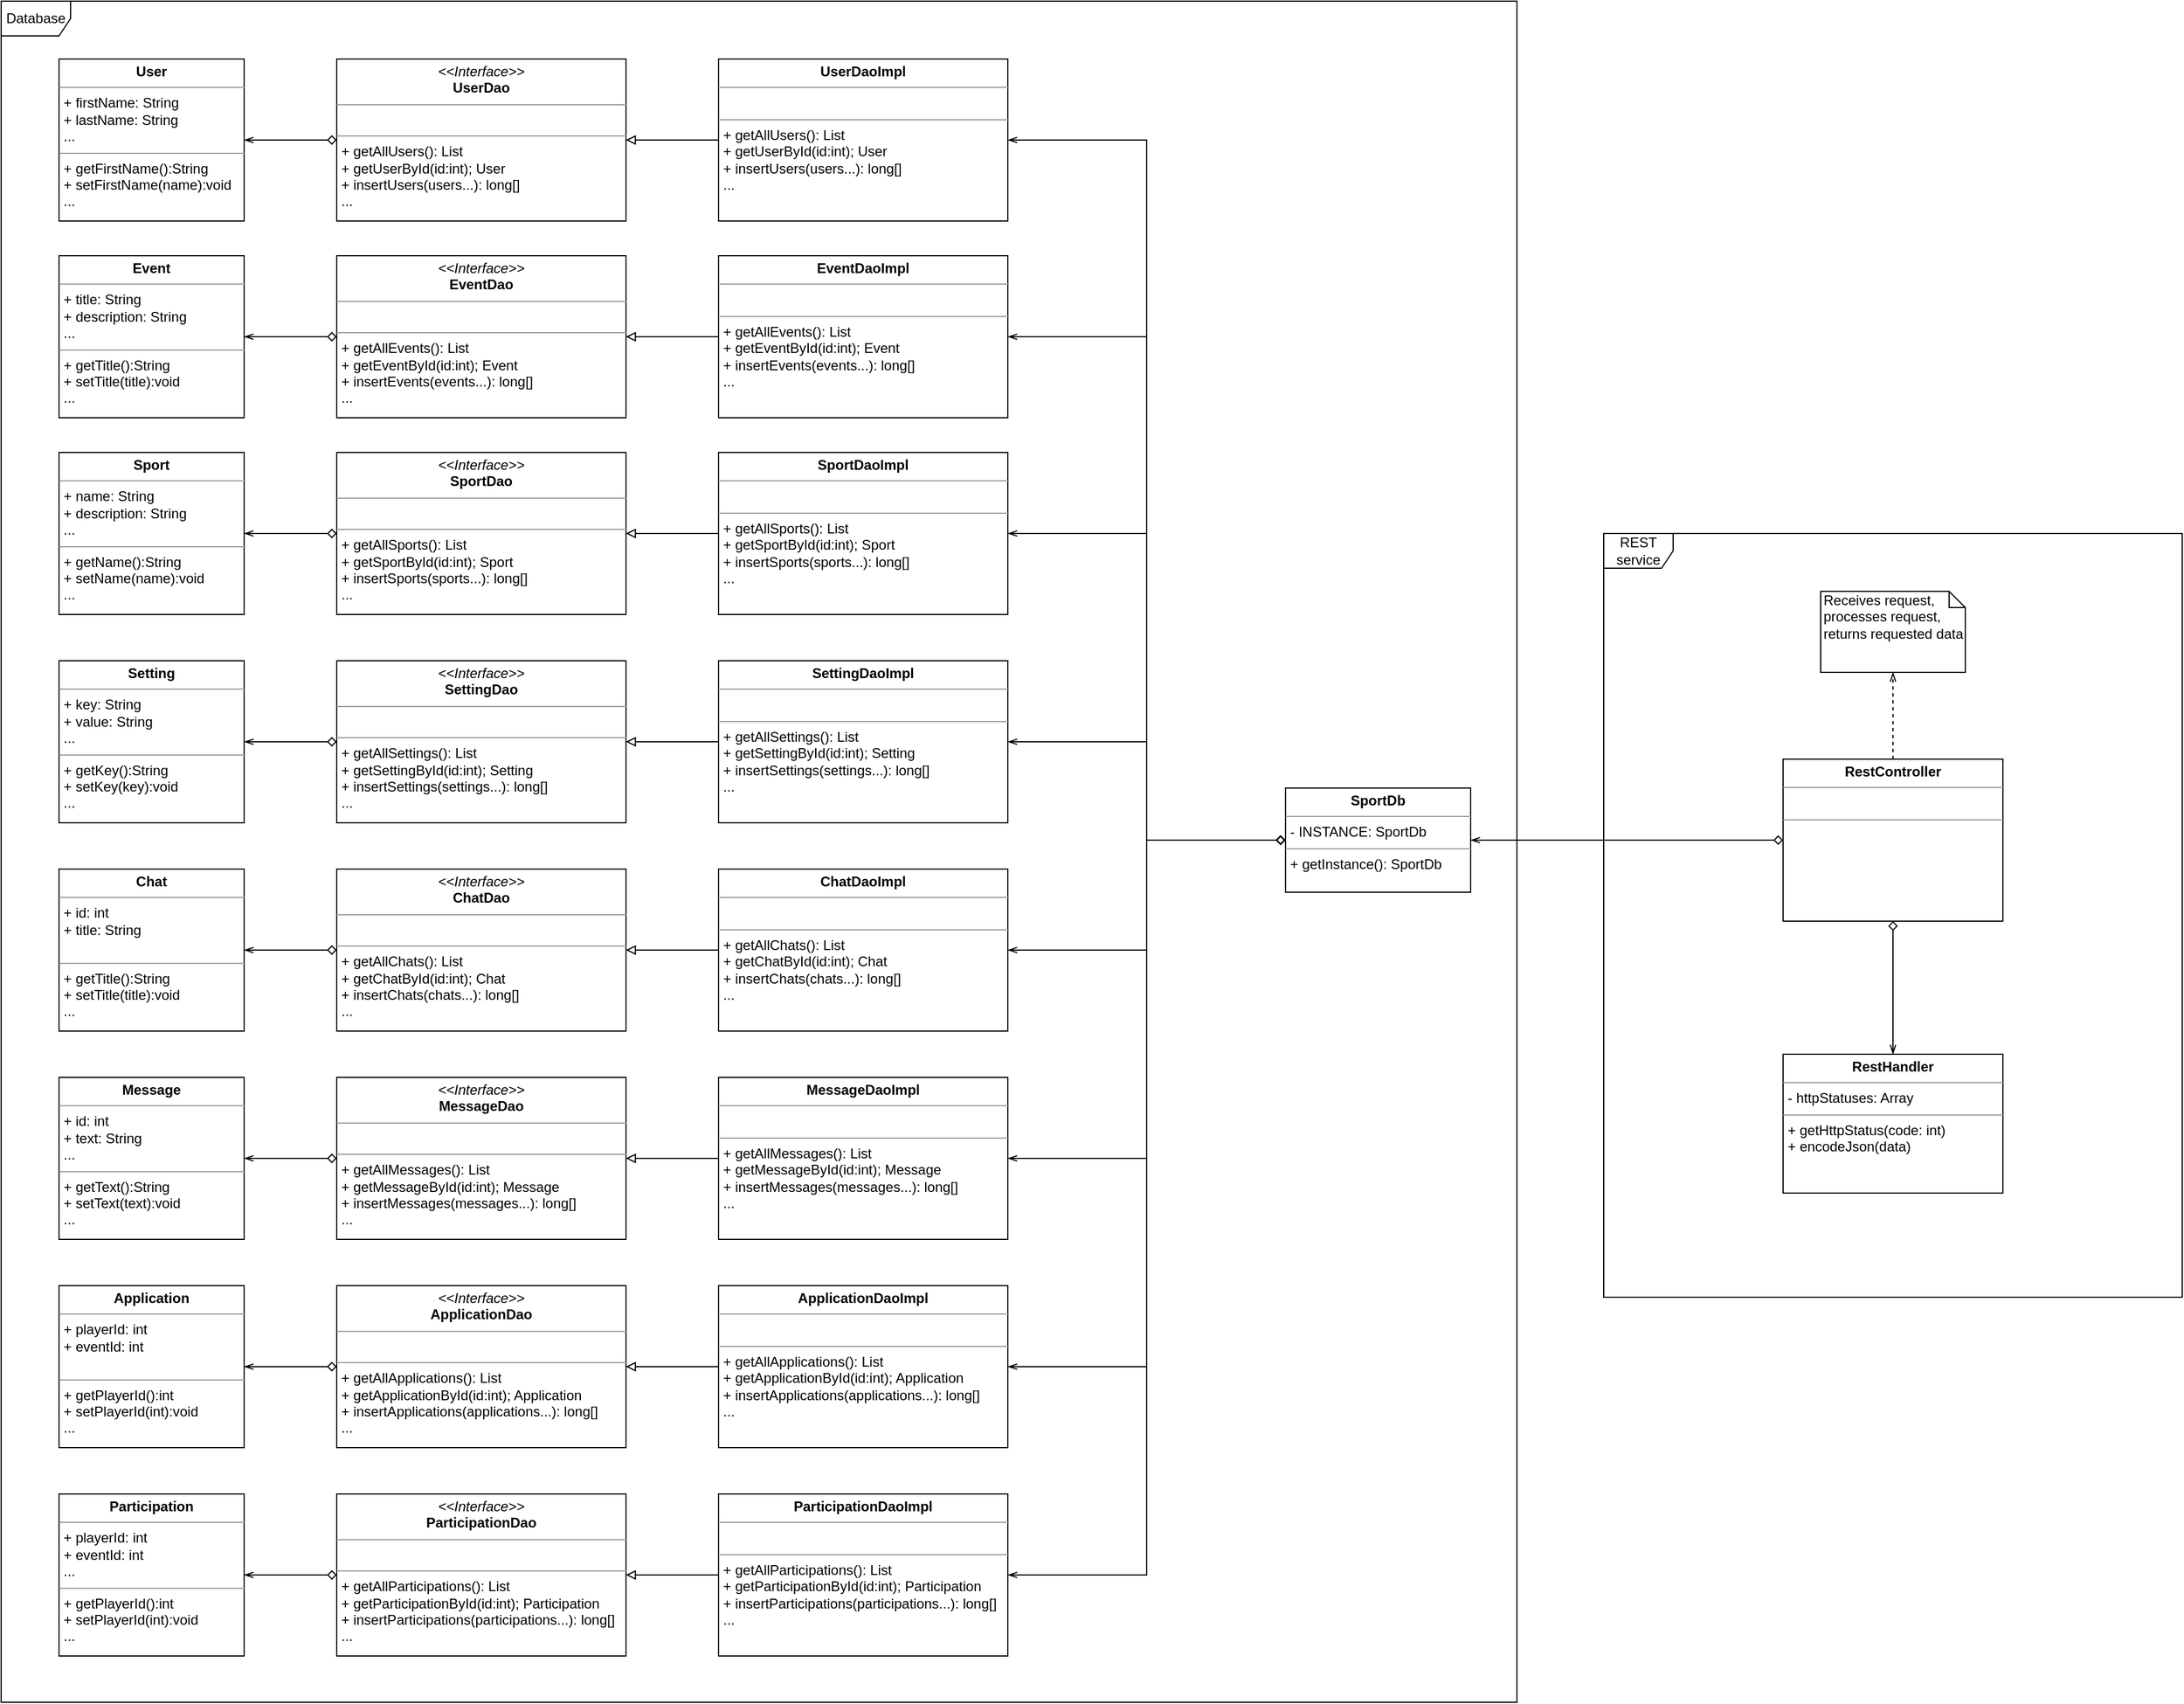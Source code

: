 <mxfile version="12.2.7" type="device" pages="1"><diagram name="Page-1" id="c4acf3e9-155e-7222-9cf6-157b1a14988f"><mxGraphModel dx="1673" dy="948" grid="1" gridSize="10" guides="1" tooltips="1" connect="1" arrows="1" fold="1" page="1" pageScale="1" pageWidth="850" pageHeight="1100" background="#ffffff" math="0" shadow="0"><root><mxCell id="0"/><mxCell id="1" parent="0"/><mxCell id="jM7jyyFFa5lb7Rz25mXL-113" value="REST service" style="shape=umlFrame;whiteSpace=wrap;html=1;" vertex="1" parent="1"><mxGeometry x="2105" y="510" width="500" height="660" as="geometry"/></mxCell><mxCell id="jM7jyyFFa5lb7Rz25mXL-57" value="Database" style="shape=umlFrame;whiteSpace=wrap;html=1;" vertex="1" parent="1"><mxGeometry x="720" y="50" width="1310" height="1470" as="geometry"/></mxCell><mxCell id="jM7jyyFFa5lb7Rz25mXL-1" value="&lt;p style=&quot;margin: 0px ; margin-top: 4px ; text-align: center&quot;&gt;&lt;b&gt;User&lt;/b&gt;&lt;/p&gt;&lt;hr size=&quot;1&quot;&gt;&lt;p style=&quot;margin: 0px ; margin-left: 4px&quot;&gt;+ firstName: String&lt;/p&gt;&lt;p style=&quot;margin: 0px ; margin-left: 4px&quot;&gt;+ lastName: String&lt;/p&gt;&lt;p style=&quot;margin: 0px ; margin-left: 4px&quot;&gt;...&lt;/p&gt;&lt;hr size=&quot;1&quot;&gt;&lt;p style=&quot;margin: 0px ; margin-left: 4px&quot;&gt;+ getFirstName():String&lt;/p&gt;&lt;p style=&quot;margin: 0px ; margin-left: 4px&quot;&gt;+ setFirstName(name):void&lt;/p&gt;&lt;p style=&quot;margin: 0px ; margin-left: 4px&quot;&gt;...&lt;/p&gt;" style="verticalAlign=top;align=left;overflow=fill;fontSize=12;fontFamily=Helvetica;html=1;" vertex="1" parent="1"><mxGeometry x="770" y="100" width="160" height="140" as="geometry"/></mxCell><mxCell id="jM7jyyFFa5lb7Rz25mXL-23" style="edgeStyle=orthogonalEdgeStyle;rounded=0;orthogonalLoop=1;jettySize=auto;html=1;startArrow=diamond;startFill=0;endArrow=openThin;endFill=0;" edge="1" parent="1" source="jM7jyyFFa5lb7Rz25mXL-2" target="jM7jyyFFa5lb7Rz25mXL-1"><mxGeometry relative="1" as="geometry"/></mxCell><mxCell id="jM7jyyFFa5lb7Rz25mXL-2" value="&lt;p style=&quot;margin: 0px ; margin-top: 4px ; text-align: center&quot;&gt;&lt;i&gt;&amp;lt;&amp;lt;Interface&amp;gt;&amp;gt;&lt;/i&gt;&lt;br&gt;&lt;b&gt;UserDao&lt;/b&gt;&lt;/p&gt;&lt;hr size=&quot;1&quot;&gt;&lt;p style=&quot;margin: 0px ; margin-left: 4px&quot;&gt;&lt;br&gt;&lt;/p&gt;&lt;hr size=&quot;1&quot;&gt;&lt;p style=&quot;margin: 0px ; margin-left: 4px&quot;&gt;+ getAllUsers(): List&lt;br&gt;+ getUserById(id:int); User&lt;/p&gt;&lt;p style=&quot;margin: 0px ; margin-left: 4px&quot;&gt;+ insertUsers(users...): long[]&lt;/p&gt;&lt;p style=&quot;margin: 0px ; margin-left: 4px&quot;&gt;...&lt;/p&gt;" style="verticalAlign=top;align=left;overflow=fill;fontSize=12;fontFamily=Helvetica;html=1;" vertex="1" parent="1"><mxGeometry x="1010" y="100" width="250" height="140" as="geometry"/></mxCell><mxCell id="jM7jyyFFa5lb7Rz25mXL-27" style="edgeStyle=orthogonalEdgeStyle;rounded=0;orthogonalLoop=1;jettySize=auto;html=1;startArrow=none;startFill=0;endArrow=block;endFill=0;" edge="1" parent="1" source="jM7jyyFFa5lb7Rz25mXL-3" target="jM7jyyFFa5lb7Rz25mXL-2"><mxGeometry relative="1" as="geometry"/></mxCell><mxCell id="jM7jyyFFa5lb7Rz25mXL-3" value="&lt;p style=&quot;margin: 0px ; margin-top: 4px ; text-align: center&quot;&gt;&lt;b&gt;UserDaoImpl&lt;/b&gt;&lt;/p&gt;&lt;hr size=&quot;1&quot;&gt;&lt;p style=&quot;margin: 0px ; margin-left: 4px&quot;&gt;&lt;br&gt;&lt;/p&gt;&lt;hr size=&quot;1&quot;&gt;&lt;p style=&quot;margin: 0px ; margin-left: 4px&quot;&gt;+ getAllUsers(): List&lt;/p&gt;&lt;p style=&quot;margin: 0px 0px 0px 4px&quot;&gt;+ getUserById(id:int); User&lt;/p&gt;&lt;p style=&quot;margin: 0px 0px 0px 4px&quot;&gt;+ insertUsers(users...): long[]&lt;/p&gt;&lt;p style=&quot;margin: 0px 0px 0px 4px&quot;&gt;...&lt;/p&gt;" style="verticalAlign=top;align=left;overflow=fill;fontSize=12;fontFamily=Helvetica;html=1;" vertex="1" parent="1"><mxGeometry x="1340" y="100" width="250" height="140" as="geometry"/></mxCell><mxCell id="jM7jyyFFa5lb7Rz25mXL-7" value="&lt;p style=&quot;margin: 0px ; margin-top: 4px ; text-align: center&quot;&gt;&lt;b&gt;Event&lt;/b&gt;&lt;/p&gt;&lt;hr size=&quot;1&quot;&gt;&lt;p style=&quot;margin: 0px ; margin-left: 4px&quot;&gt;+ title: String&lt;/p&gt;&lt;p style=&quot;margin: 0px ; margin-left: 4px&quot;&gt;+ description: String&lt;/p&gt;&lt;p style=&quot;margin: 0px ; margin-left: 4px&quot;&gt;...&lt;/p&gt;&lt;hr size=&quot;1&quot;&gt;&lt;p style=&quot;margin: 0px ; margin-left: 4px&quot;&gt;+ getTitle():String&lt;/p&gt;&lt;p style=&quot;margin: 0px ; margin-left: 4px&quot;&gt;+ setTitle(title):void&lt;/p&gt;&lt;p style=&quot;margin: 0px ; margin-left: 4px&quot;&gt;...&lt;/p&gt;" style="verticalAlign=top;align=left;overflow=fill;fontSize=12;fontFamily=Helvetica;html=1;" vertex="1" parent="1"><mxGeometry x="770" y="270" width="160" height="140" as="geometry"/></mxCell><mxCell id="jM7jyyFFa5lb7Rz25mXL-24" style="edgeStyle=orthogonalEdgeStyle;rounded=0;orthogonalLoop=1;jettySize=auto;html=1;startArrow=diamond;startFill=0;endArrow=openThin;endFill=0;" edge="1" parent="1" source="jM7jyyFFa5lb7Rz25mXL-8" target="jM7jyyFFa5lb7Rz25mXL-7"><mxGeometry relative="1" as="geometry"/></mxCell><mxCell id="jM7jyyFFa5lb7Rz25mXL-8" value="&lt;p style=&quot;margin: 0px ; margin-top: 4px ; text-align: center&quot;&gt;&lt;i&gt;&amp;lt;&amp;lt;Interface&amp;gt;&amp;gt;&lt;/i&gt;&lt;br&gt;&lt;b&gt;EventDao&lt;/b&gt;&lt;/p&gt;&lt;hr size=&quot;1&quot;&gt;&lt;p style=&quot;margin: 0px ; margin-left: 4px&quot;&gt;&lt;br&gt;&lt;/p&gt;&lt;hr size=&quot;1&quot;&gt;&lt;p style=&quot;margin: 0px 0px 0px 4px&quot;&gt;+ getAllEvents(): List&lt;/p&gt;&lt;p style=&quot;margin: 0px 0px 0px 4px&quot;&gt;+ getEventById(id:int); Event&lt;/p&gt;&lt;p style=&quot;margin: 0px 0px 0px 4px&quot;&gt;+ insertEvents(events...): long[]&lt;/p&gt;&lt;p style=&quot;margin: 0px 0px 0px 4px&quot;&gt;...&lt;/p&gt;" style="verticalAlign=top;align=left;overflow=fill;fontSize=12;fontFamily=Helvetica;html=1;" vertex="1" parent="1"><mxGeometry x="1010" y="270" width="250" height="140" as="geometry"/></mxCell><mxCell id="jM7jyyFFa5lb7Rz25mXL-28" style="edgeStyle=orthogonalEdgeStyle;rounded=0;orthogonalLoop=1;jettySize=auto;html=1;startArrow=none;startFill=0;endArrow=block;endFill=0;" edge="1" parent="1" source="jM7jyyFFa5lb7Rz25mXL-11" target="jM7jyyFFa5lb7Rz25mXL-8"><mxGeometry relative="1" as="geometry"/></mxCell><mxCell id="jM7jyyFFa5lb7Rz25mXL-11" value="&lt;p style=&quot;margin: 0px ; margin-top: 4px ; text-align: center&quot;&gt;&lt;b&gt;EventDaoImpl&lt;/b&gt;&lt;/p&gt;&lt;hr size=&quot;1&quot;&gt;&lt;p style=&quot;margin: 0px ; margin-left: 4px&quot;&gt;&lt;br&gt;&lt;/p&gt;&lt;hr size=&quot;1&quot;&gt;&lt;p style=&quot;margin: 0px 0px 0px 4px&quot;&gt;+ getAllEvents(): List&lt;/p&gt;&lt;p style=&quot;margin: 0px 0px 0px 4px&quot;&gt;+ getEventById(id:int); Event&lt;/p&gt;&lt;p style=&quot;margin: 0px 0px 0px 4px&quot;&gt;+ insertEvents(events...): long[]&lt;/p&gt;&lt;p style=&quot;margin: 0px 0px 0px 4px&quot;&gt;...&lt;/p&gt;" style="verticalAlign=top;align=left;overflow=fill;fontSize=12;fontFamily=Helvetica;html=1;" vertex="1" parent="1"><mxGeometry x="1340" y="270" width="250" height="140" as="geometry"/></mxCell><mxCell id="jM7jyyFFa5lb7Rz25mXL-12" value="&lt;p style=&quot;margin: 0px ; margin-top: 4px ; text-align: center&quot;&gt;&lt;b&gt;Sport&lt;/b&gt;&lt;/p&gt;&lt;hr size=&quot;1&quot;&gt;&lt;p style=&quot;margin: 0px ; margin-left: 4px&quot;&gt;+ name: String&lt;/p&gt;&lt;p style=&quot;margin: 0px ; margin-left: 4px&quot;&gt;+ description: String&lt;/p&gt;&lt;p style=&quot;margin: 0px ; margin-left: 4px&quot;&gt;...&lt;/p&gt;&lt;hr size=&quot;1&quot;&gt;&lt;p style=&quot;margin: 0px ; margin-left: 4px&quot;&gt;+ getName():String&lt;/p&gt;&lt;p style=&quot;margin: 0px ; margin-left: 4px&quot;&gt;+ setName(name):void&lt;/p&gt;&lt;p style=&quot;margin: 0px ; margin-left: 4px&quot;&gt;...&lt;/p&gt;" style="verticalAlign=top;align=left;overflow=fill;fontSize=12;fontFamily=Helvetica;html=1;" vertex="1" parent="1"><mxGeometry x="770" y="440" width="160" height="140" as="geometry"/></mxCell><mxCell id="jM7jyyFFa5lb7Rz25mXL-25" style="edgeStyle=orthogonalEdgeStyle;rounded=0;orthogonalLoop=1;jettySize=auto;html=1;startArrow=diamond;startFill=0;endArrow=openThin;endFill=0;" edge="1" parent="1" source="jM7jyyFFa5lb7Rz25mXL-13" target="jM7jyyFFa5lb7Rz25mXL-12"><mxGeometry relative="1" as="geometry"/></mxCell><mxCell id="jM7jyyFFa5lb7Rz25mXL-13" value="&lt;p style=&quot;margin: 0px ; margin-top: 4px ; text-align: center&quot;&gt;&lt;i&gt;&amp;lt;&amp;lt;Interface&amp;gt;&amp;gt;&lt;/i&gt;&lt;br&gt;&lt;b&gt;SportDao&lt;/b&gt;&lt;/p&gt;&lt;hr size=&quot;1&quot;&gt;&lt;p style=&quot;margin: 0px ; margin-left: 4px&quot;&gt;&lt;br&gt;&lt;/p&gt;&lt;hr size=&quot;1&quot;&gt;&lt;p style=&quot;margin: 0px 0px 0px 4px&quot;&gt;+ getAllSports(): List&lt;/p&gt;&lt;p style=&quot;margin: 0px 0px 0px 4px&quot;&gt;+ getSportById(id:int); Sport&lt;/p&gt;&lt;p style=&quot;margin: 0px 0px 0px 4px&quot;&gt;+ insertSports(sports...): long[]&lt;/p&gt;&lt;p style=&quot;margin: 0px 0px 0px 4px&quot;&gt;...&lt;/p&gt;" style="verticalAlign=top;align=left;overflow=fill;fontSize=12;fontFamily=Helvetica;html=1;" vertex="1" parent="1"><mxGeometry x="1010" y="440" width="250" height="140" as="geometry"/></mxCell><mxCell id="jM7jyyFFa5lb7Rz25mXL-29" style="edgeStyle=orthogonalEdgeStyle;rounded=0;orthogonalLoop=1;jettySize=auto;html=1;startArrow=none;startFill=0;endArrow=block;endFill=0;" edge="1" parent="1" source="jM7jyyFFa5lb7Rz25mXL-16" target="jM7jyyFFa5lb7Rz25mXL-13"><mxGeometry relative="1" as="geometry"/></mxCell><mxCell id="jM7jyyFFa5lb7Rz25mXL-16" value="&lt;p style=&quot;margin: 0px ; margin-top: 4px ; text-align: center&quot;&gt;&lt;b&gt;SportDaoImpl&lt;/b&gt;&lt;/p&gt;&lt;hr size=&quot;1&quot;&gt;&lt;p style=&quot;margin: 0px ; margin-left: 4px&quot;&gt;&lt;br&gt;&lt;/p&gt;&lt;hr size=&quot;1&quot;&gt;&lt;p style=&quot;margin: 0px 0px 0px 4px&quot;&gt;+ getAllSports(): List&lt;/p&gt;&lt;p style=&quot;margin: 0px 0px 0px 4px&quot;&gt;+ getSportById(id:int); Sport&lt;/p&gt;&lt;p style=&quot;margin: 0px 0px 0px 4px&quot;&gt;+ insertSports(sports...): long[]&lt;/p&gt;&lt;p style=&quot;margin: 0px 0px 0px 4px&quot;&gt;...&lt;/p&gt;" style="verticalAlign=top;align=left;overflow=fill;fontSize=12;fontFamily=Helvetica;html=1;" vertex="1" parent="1"><mxGeometry x="1340" y="440" width="250" height="140" as="geometry"/></mxCell><mxCell id="jM7jyyFFa5lb7Rz25mXL-17" value="&lt;p style=&quot;margin: 0px ; margin-top: 4px ; text-align: center&quot;&gt;&lt;b&gt;Setting&lt;/b&gt;&lt;/p&gt;&lt;hr size=&quot;1&quot;&gt;&lt;p style=&quot;margin: 0px ; margin-left: 4px&quot;&gt;+ key: String&lt;/p&gt;&lt;p style=&quot;margin: 0px ; margin-left: 4px&quot;&gt;+ value: String&lt;/p&gt;&lt;p style=&quot;margin: 0px ; margin-left: 4px&quot;&gt;...&lt;/p&gt;&lt;hr size=&quot;1&quot;&gt;&lt;p style=&quot;margin: 0px ; margin-left: 4px&quot;&gt;+ getKey():String&lt;/p&gt;&lt;p style=&quot;margin: 0px ; margin-left: 4px&quot;&gt;+ setKey(key):void&lt;/p&gt;&lt;p style=&quot;margin: 0px ; margin-left: 4px&quot;&gt;...&lt;/p&gt;" style="verticalAlign=top;align=left;overflow=fill;fontSize=12;fontFamily=Helvetica;html=1;" vertex="1" parent="1"><mxGeometry x="770" y="620" width="160" height="140" as="geometry"/></mxCell><mxCell id="jM7jyyFFa5lb7Rz25mXL-26" style="edgeStyle=orthogonalEdgeStyle;rounded=0;orthogonalLoop=1;jettySize=auto;html=1;startArrow=diamond;startFill=0;endArrow=openThin;endFill=0;" edge="1" parent="1" source="jM7jyyFFa5lb7Rz25mXL-18" target="jM7jyyFFa5lb7Rz25mXL-17"><mxGeometry relative="1" as="geometry"/></mxCell><mxCell id="jM7jyyFFa5lb7Rz25mXL-18" value="&lt;p style=&quot;margin: 0px ; margin-top: 4px ; text-align: center&quot;&gt;&lt;i&gt;&amp;lt;&amp;lt;Interface&amp;gt;&amp;gt;&lt;/i&gt;&lt;br&gt;&lt;b&gt;SettingDao&lt;/b&gt;&lt;/p&gt;&lt;hr size=&quot;1&quot;&gt;&lt;p style=&quot;margin: 0px ; margin-left: 4px&quot;&gt;&lt;br&gt;&lt;/p&gt;&lt;hr size=&quot;1&quot;&gt;&lt;p style=&quot;margin: 0px ; margin-left: 4px&quot;&gt;+ getAllSettings(): List&lt;br&gt;+ getSettingById(id:int); Setting&lt;/p&gt;&lt;p style=&quot;margin: 0px ; margin-left: 4px&quot;&gt;+ insertSettings(settings...): long[]&lt;/p&gt;&lt;p style=&quot;margin: 0px ; margin-left: 4px&quot;&gt;...&lt;/p&gt;" style="verticalAlign=top;align=left;overflow=fill;fontSize=12;fontFamily=Helvetica;html=1;" vertex="1" parent="1"><mxGeometry x="1010" y="620" width="250" height="140" as="geometry"/></mxCell><mxCell id="jM7jyyFFa5lb7Rz25mXL-30" style="edgeStyle=orthogonalEdgeStyle;rounded=0;orthogonalLoop=1;jettySize=auto;html=1;startArrow=none;startFill=0;endArrow=block;endFill=0;" edge="1" parent="1" source="jM7jyyFFa5lb7Rz25mXL-21" target="jM7jyyFFa5lb7Rz25mXL-18"><mxGeometry relative="1" as="geometry"/></mxCell><mxCell id="jM7jyyFFa5lb7Rz25mXL-21" value="&lt;p style=&quot;margin: 0px ; margin-top: 4px ; text-align: center&quot;&gt;&lt;b&gt;SettingDaoImpl&lt;/b&gt;&lt;/p&gt;&lt;hr size=&quot;1&quot;&gt;&lt;p style=&quot;margin: 0px ; margin-left: 4px&quot;&gt;&lt;br&gt;&lt;/p&gt;&lt;hr size=&quot;1&quot;&gt;&lt;p style=&quot;margin: 0px 0px 0px 4px&quot;&gt;+ getAllSettings(): List&lt;br&gt;+ getSettingById(id:int); Setting&lt;/p&gt;&lt;p style=&quot;margin: 0px 0px 0px 4px&quot;&gt;+ insertSettings(settings...): long[]&lt;/p&gt;&lt;p style=&quot;margin: 0px 0px 0px 4px&quot;&gt;...&lt;/p&gt;" style="verticalAlign=top;align=left;overflow=fill;fontSize=12;fontFamily=Helvetica;html=1;" vertex="1" parent="1"><mxGeometry x="1340" y="620" width="250" height="140" as="geometry"/></mxCell><mxCell id="jM7jyyFFa5lb7Rz25mXL-31" value="&lt;p style=&quot;margin: 0px ; margin-top: 4px ; text-align: center&quot;&gt;&lt;b&gt;Chat&lt;/b&gt;&lt;/p&gt;&lt;hr size=&quot;1&quot;&gt;&lt;p style=&quot;margin: 0px ; margin-left: 4px&quot;&gt;+ id: int&lt;/p&gt;&lt;p style=&quot;margin: 0px ; margin-left: 4px&quot;&gt;+ title: String&lt;/p&gt;&lt;p style=&quot;margin: 0px ; margin-left: 4px&quot;&gt;&lt;br&gt;&lt;/p&gt;&lt;hr size=&quot;1&quot;&gt;&lt;p style=&quot;margin: 0px ; margin-left: 4px&quot;&gt;+ getTitle():String&lt;/p&gt;&lt;p style=&quot;margin: 0px ; margin-left: 4px&quot;&gt;+ setTitle(title):void&lt;/p&gt;&lt;p style=&quot;margin: 0px ; margin-left: 4px&quot;&gt;...&lt;/p&gt;" style="verticalAlign=top;align=left;overflow=fill;fontSize=12;fontFamily=Helvetica;html=1;" vertex="1" parent="1"><mxGeometry x="770" y="800" width="160" height="140" as="geometry"/></mxCell><mxCell id="jM7jyyFFa5lb7Rz25mXL-32" style="edgeStyle=orthogonalEdgeStyle;rounded=0;orthogonalLoop=1;jettySize=auto;html=1;startArrow=diamond;startFill=0;endArrow=openThin;endFill=0;" edge="1" parent="1" source="jM7jyyFFa5lb7Rz25mXL-33" target="jM7jyyFFa5lb7Rz25mXL-31"><mxGeometry relative="1" as="geometry"/></mxCell><mxCell id="jM7jyyFFa5lb7Rz25mXL-33" value="&lt;p style=&quot;margin: 0px ; margin-top: 4px ; text-align: center&quot;&gt;&lt;i&gt;&amp;lt;&amp;lt;Interface&amp;gt;&amp;gt;&lt;/i&gt;&lt;br&gt;&lt;b&gt;ChatDao&lt;/b&gt;&lt;/p&gt;&lt;hr size=&quot;1&quot;&gt;&lt;p style=&quot;margin: 0px ; margin-left: 4px&quot;&gt;&lt;br&gt;&lt;/p&gt;&lt;hr size=&quot;1&quot;&gt;&lt;p style=&quot;margin: 0px ; margin-left: 4px&quot;&gt;+ getAllChats(): List&lt;br&gt;+ getChatById(id:int); Chat&lt;/p&gt;&lt;p style=&quot;margin: 0px ; margin-left: 4px&quot;&gt;+ insertChats(chats...): long[]&lt;/p&gt;&lt;p style=&quot;margin: 0px ; margin-left: 4px&quot;&gt;...&lt;/p&gt;" style="verticalAlign=top;align=left;overflow=fill;fontSize=12;fontFamily=Helvetica;html=1;" vertex="1" parent="1"><mxGeometry x="1010" y="800" width="250" height="140" as="geometry"/></mxCell><mxCell id="jM7jyyFFa5lb7Rz25mXL-34" style="edgeStyle=orthogonalEdgeStyle;rounded=0;orthogonalLoop=1;jettySize=auto;html=1;startArrow=none;startFill=0;endArrow=block;endFill=0;" edge="1" parent="1" source="jM7jyyFFa5lb7Rz25mXL-35" target="jM7jyyFFa5lb7Rz25mXL-33"><mxGeometry relative="1" as="geometry"/></mxCell><mxCell id="jM7jyyFFa5lb7Rz25mXL-35" value="&lt;p style=&quot;margin: 0px ; margin-top: 4px ; text-align: center&quot;&gt;&lt;b&gt;ChatDaoImpl&lt;/b&gt;&lt;/p&gt;&lt;hr size=&quot;1&quot;&gt;&lt;p style=&quot;margin: 0px ; margin-left: 4px&quot;&gt;&lt;br&gt;&lt;/p&gt;&lt;hr size=&quot;1&quot;&gt;&lt;p style=&quot;margin: 0px 0px 0px 4px&quot;&gt;+ getAllChats(): List&lt;br&gt;+ getChatById(id:int); Chat&lt;/p&gt;&lt;p style=&quot;margin: 0px 0px 0px 4px&quot;&gt;+ insertChats(chats...): long[]&lt;/p&gt;&lt;p style=&quot;margin: 0px 0px 0px 4px&quot;&gt;...&lt;/p&gt;" style="verticalAlign=top;align=left;overflow=fill;fontSize=12;fontFamily=Helvetica;html=1;" vertex="1" parent="1"><mxGeometry x="1340" y="800" width="250" height="140" as="geometry"/></mxCell><mxCell id="jM7jyyFFa5lb7Rz25mXL-41" value="&lt;p style=&quot;margin: 0px ; margin-top: 4px ; text-align: center&quot;&gt;&lt;b&gt;Message&lt;/b&gt;&lt;/p&gt;&lt;hr size=&quot;1&quot;&gt;&lt;p style=&quot;margin: 0px ; margin-left: 4px&quot;&gt;+ id: int&lt;/p&gt;&lt;p style=&quot;margin: 0px ; margin-left: 4px&quot;&gt;+ text: String&lt;/p&gt;&lt;p style=&quot;margin: 0px ; margin-left: 4px&quot;&gt;...&lt;/p&gt;&lt;hr size=&quot;1&quot;&gt;&lt;p style=&quot;margin: 0px ; margin-left: 4px&quot;&gt;+ getText():String&lt;/p&gt;&lt;p style=&quot;margin: 0px ; margin-left: 4px&quot;&gt;+ setText(text):void&lt;/p&gt;&lt;p style=&quot;margin: 0px ; margin-left: 4px&quot;&gt;...&lt;/p&gt;" style="verticalAlign=top;align=left;overflow=fill;fontSize=12;fontFamily=Helvetica;html=1;" vertex="1" parent="1"><mxGeometry x="770" y="980" width="160" height="140" as="geometry"/></mxCell><mxCell id="jM7jyyFFa5lb7Rz25mXL-42" style="edgeStyle=orthogonalEdgeStyle;rounded=0;orthogonalLoop=1;jettySize=auto;html=1;startArrow=diamond;startFill=0;endArrow=openThin;endFill=0;" edge="1" parent="1" source="jM7jyyFFa5lb7Rz25mXL-43" target="jM7jyyFFa5lb7Rz25mXL-41"><mxGeometry relative="1" as="geometry"/></mxCell><mxCell id="jM7jyyFFa5lb7Rz25mXL-43" value="&lt;p style=&quot;margin: 0px ; margin-top: 4px ; text-align: center&quot;&gt;&lt;i&gt;&amp;lt;&amp;lt;Interface&amp;gt;&amp;gt;&lt;/i&gt;&lt;br&gt;&lt;b&gt;MessageDao&lt;/b&gt;&lt;/p&gt;&lt;hr size=&quot;1&quot;&gt;&lt;p style=&quot;margin: 0px ; margin-left: 4px&quot;&gt;&lt;br&gt;&lt;/p&gt;&lt;hr size=&quot;1&quot;&gt;&lt;p style=&quot;margin: 0px ; margin-left: 4px&quot;&gt;+ getAllMessages(): List&lt;br&gt;+ getMessageById(id:int); Message&lt;/p&gt;&lt;p style=&quot;margin: 0px ; margin-left: 4px&quot;&gt;+ insertMessages(messages...): long[]&lt;/p&gt;&lt;p style=&quot;margin: 0px ; margin-left: 4px&quot;&gt;...&lt;/p&gt;" style="verticalAlign=top;align=left;overflow=fill;fontSize=12;fontFamily=Helvetica;html=1;" vertex="1" parent="1"><mxGeometry x="1010" y="980" width="250" height="140" as="geometry"/></mxCell><mxCell id="jM7jyyFFa5lb7Rz25mXL-44" style="edgeStyle=orthogonalEdgeStyle;rounded=0;orthogonalLoop=1;jettySize=auto;html=1;startArrow=none;startFill=0;endArrow=block;endFill=0;" edge="1" parent="1" source="jM7jyyFFa5lb7Rz25mXL-45" target="jM7jyyFFa5lb7Rz25mXL-43"><mxGeometry relative="1" as="geometry"/></mxCell><mxCell id="jM7jyyFFa5lb7Rz25mXL-45" value="&lt;p style=&quot;margin: 0px ; margin-top: 4px ; text-align: center&quot;&gt;&lt;b&gt;MessageDaoImpl&lt;/b&gt;&lt;/p&gt;&lt;hr size=&quot;1&quot;&gt;&lt;p style=&quot;margin: 0px ; margin-left: 4px&quot;&gt;&lt;br&gt;&lt;/p&gt;&lt;hr size=&quot;1&quot;&gt;&lt;p style=&quot;margin: 0px 0px 0px 4px&quot;&gt;+ getAllMessages(): List&lt;br&gt;+ getMessageById(id:int); Message&lt;/p&gt;&lt;p style=&quot;margin: 0px 0px 0px 4px&quot;&gt;+ insertMessages(messages...): long[]&lt;/p&gt;&lt;p style=&quot;margin: 0px 0px 0px 4px&quot;&gt;...&lt;/p&gt;" style="verticalAlign=top;align=left;overflow=fill;fontSize=12;fontFamily=Helvetica;html=1;" vertex="1" parent="1"><mxGeometry x="1340" y="980" width="250" height="140" as="geometry"/></mxCell><mxCell id="jM7jyyFFa5lb7Rz25mXL-47" value="&lt;p style=&quot;margin: 0px ; margin-top: 4px ; text-align: center&quot;&gt;&lt;b&gt;Application&lt;/b&gt;&lt;/p&gt;&lt;hr size=&quot;1&quot;&gt;&lt;p style=&quot;margin: 0px ; margin-left: 4px&quot;&gt;+ playerId: int&lt;/p&gt;&lt;p style=&quot;margin: 0px ; margin-left: 4px&quot;&gt;+ eventId: int&lt;/p&gt;&lt;p style=&quot;margin: 0px ; margin-left: 4px&quot;&gt;&lt;br&gt;&lt;/p&gt;&lt;hr size=&quot;1&quot;&gt;&lt;p style=&quot;margin: 0px ; margin-left: 4px&quot;&gt;+ getPlayerId():int&lt;/p&gt;&lt;p style=&quot;margin: 0px ; margin-left: 4px&quot;&gt;+ setPlayerId(int):void&lt;/p&gt;&lt;p style=&quot;margin: 0px ; margin-left: 4px&quot;&gt;...&lt;/p&gt;" style="verticalAlign=top;align=left;overflow=fill;fontSize=12;fontFamily=Helvetica;html=1;" vertex="1" parent="1"><mxGeometry x="770" y="1160" width="160" height="140" as="geometry"/></mxCell><mxCell id="jM7jyyFFa5lb7Rz25mXL-48" style="edgeStyle=orthogonalEdgeStyle;rounded=0;orthogonalLoop=1;jettySize=auto;html=1;startArrow=diamond;startFill=0;endArrow=openThin;endFill=0;" edge="1" parent="1" source="jM7jyyFFa5lb7Rz25mXL-49" target="jM7jyyFFa5lb7Rz25mXL-47"><mxGeometry relative="1" as="geometry"/></mxCell><mxCell id="jM7jyyFFa5lb7Rz25mXL-49" value="&lt;p style=&quot;margin: 0px ; margin-top: 4px ; text-align: center&quot;&gt;&lt;i&gt;&amp;lt;&amp;lt;Interface&amp;gt;&amp;gt;&lt;/i&gt;&lt;br&gt;&lt;b&gt;ApplicationDao&lt;/b&gt;&lt;/p&gt;&lt;hr size=&quot;1&quot;&gt;&lt;p style=&quot;margin: 0px ; margin-left: 4px&quot;&gt;&lt;br&gt;&lt;/p&gt;&lt;hr size=&quot;1&quot;&gt;&lt;p style=&quot;margin: 0px ; margin-left: 4px&quot;&gt;+ getAllApplications(): List&lt;br&gt;+ getApplicationById(id:int); Application&lt;/p&gt;&lt;p style=&quot;margin: 0px ; margin-left: 4px&quot;&gt;+ insertApplications(applications...): long[]&lt;/p&gt;&lt;p style=&quot;margin: 0px ; margin-left: 4px&quot;&gt;...&lt;/p&gt;" style="verticalAlign=top;align=left;overflow=fill;fontSize=12;fontFamily=Helvetica;html=1;" vertex="1" parent="1"><mxGeometry x="1010" y="1160" width="250" height="140" as="geometry"/></mxCell><mxCell id="jM7jyyFFa5lb7Rz25mXL-50" style="edgeStyle=orthogonalEdgeStyle;rounded=0;orthogonalLoop=1;jettySize=auto;html=1;startArrow=none;startFill=0;endArrow=block;endFill=0;" edge="1" parent="1" source="jM7jyyFFa5lb7Rz25mXL-51" target="jM7jyyFFa5lb7Rz25mXL-49"><mxGeometry relative="1" as="geometry"/></mxCell><mxCell id="jM7jyyFFa5lb7Rz25mXL-51" value="&lt;p style=&quot;margin: 0px ; margin-top: 4px ; text-align: center&quot;&gt;&lt;b&gt;ApplicationDaoImpl&lt;/b&gt;&lt;/p&gt;&lt;hr size=&quot;1&quot;&gt;&lt;p style=&quot;margin: 0px ; margin-left: 4px&quot;&gt;&lt;br&gt;&lt;/p&gt;&lt;hr size=&quot;1&quot;&gt;&lt;p style=&quot;margin: 0px 0px 0px 4px&quot;&gt;+ getAllApplications(): List&lt;br&gt;+ getApplicationById(id:int); Application&lt;/p&gt;&lt;p style=&quot;margin: 0px 0px 0px 4px&quot;&gt;+ insertApplications(applications...): long[]&lt;/p&gt;&lt;p style=&quot;margin: 0px 0px 0px 4px&quot;&gt;...&lt;/p&gt;" style="verticalAlign=top;align=left;overflow=fill;fontSize=12;fontFamily=Helvetica;html=1;" vertex="1" parent="1"><mxGeometry x="1340" y="1160" width="250" height="140" as="geometry"/></mxCell><mxCell id="jM7jyyFFa5lb7Rz25mXL-52" value="&lt;p style=&quot;margin: 0px ; margin-top: 4px ; text-align: center&quot;&gt;&lt;b&gt;Participation&lt;/b&gt;&lt;/p&gt;&lt;hr size=&quot;1&quot;&gt;&lt;p style=&quot;margin: 0px ; margin-left: 4px&quot;&gt;+ playerId: int&lt;/p&gt;&lt;p style=&quot;margin: 0px ; margin-left: 4px&quot;&gt;+ eventId: int&lt;/p&gt;&lt;p style=&quot;margin: 0px ; margin-left: 4px&quot;&gt;...&lt;/p&gt;&lt;hr size=&quot;1&quot;&gt;&lt;p style=&quot;margin: 0px ; margin-left: 4px&quot;&gt;+ getPlayerId():int&lt;/p&gt;&lt;p style=&quot;margin: 0px ; margin-left: 4px&quot;&gt;+ setPlayerId(int):void&lt;/p&gt;&lt;p style=&quot;margin: 0px ; margin-left: 4px&quot;&gt;...&lt;/p&gt;" style="verticalAlign=top;align=left;overflow=fill;fontSize=12;fontFamily=Helvetica;html=1;" vertex="1" parent="1"><mxGeometry x="770" y="1340" width="160" height="140" as="geometry"/></mxCell><mxCell id="jM7jyyFFa5lb7Rz25mXL-53" style="edgeStyle=orthogonalEdgeStyle;rounded=0;orthogonalLoop=1;jettySize=auto;html=1;startArrow=diamond;startFill=0;endArrow=openThin;endFill=0;" edge="1" parent="1" source="jM7jyyFFa5lb7Rz25mXL-54" target="jM7jyyFFa5lb7Rz25mXL-52"><mxGeometry relative="1" as="geometry"/></mxCell><mxCell id="jM7jyyFFa5lb7Rz25mXL-54" value="&lt;p style=&quot;margin: 0px ; margin-top: 4px ; text-align: center&quot;&gt;&lt;i&gt;&amp;lt;&amp;lt;Interface&amp;gt;&amp;gt;&lt;/i&gt;&lt;br&gt;&lt;b&gt;ParticipationDao&lt;/b&gt;&lt;/p&gt;&lt;hr size=&quot;1&quot;&gt;&lt;p style=&quot;margin: 0px ; margin-left: 4px&quot;&gt;&lt;br&gt;&lt;/p&gt;&lt;hr size=&quot;1&quot;&gt;&lt;p style=&quot;margin: 0px ; margin-left: 4px&quot;&gt;+ getAllParticipations(): List&lt;br&gt;+ getParticipationById(id:int); Participation&lt;/p&gt;&lt;p style=&quot;margin: 0px ; margin-left: 4px&quot;&gt;+ insertParticipations(participations...): long[]&lt;/p&gt;&lt;p style=&quot;margin: 0px ; margin-left: 4px&quot;&gt;...&lt;/p&gt;" style="verticalAlign=top;align=left;overflow=fill;fontSize=12;fontFamily=Helvetica;html=1;" vertex="1" parent="1"><mxGeometry x="1010" y="1340" width="250" height="140" as="geometry"/></mxCell><mxCell id="jM7jyyFFa5lb7Rz25mXL-55" style="edgeStyle=orthogonalEdgeStyle;rounded=0;orthogonalLoop=1;jettySize=auto;html=1;startArrow=none;startFill=0;endArrow=block;endFill=0;" edge="1" parent="1" source="jM7jyyFFa5lb7Rz25mXL-56" target="jM7jyyFFa5lb7Rz25mXL-54"><mxGeometry relative="1" as="geometry"/></mxCell><mxCell id="jM7jyyFFa5lb7Rz25mXL-56" value="&lt;p style=&quot;margin: 0px ; margin-top: 4px ; text-align: center&quot;&gt;&lt;b&gt;ParticipationDaoImpl&lt;/b&gt;&lt;/p&gt;&lt;hr size=&quot;1&quot;&gt;&lt;p style=&quot;margin: 0px ; margin-left: 4px&quot;&gt;&lt;br&gt;&lt;/p&gt;&lt;hr size=&quot;1&quot;&gt;&lt;p style=&quot;margin: 0px 0px 0px 4px&quot;&gt;+ getAllParticipations(): List&lt;br&gt;+ getParticipationById(id:int); Participation&lt;/p&gt;&lt;p style=&quot;margin: 0px 0px 0px 4px&quot;&gt;+ insertParticipations(participations...): long[]&lt;/p&gt;&lt;p style=&quot;margin: 0px 0px 0px 4px&quot;&gt;...&lt;/p&gt;" style="verticalAlign=top;align=left;overflow=fill;fontSize=12;fontFamily=Helvetica;html=1;" vertex="1" parent="1"><mxGeometry x="1340" y="1340" width="250" height="140" as="geometry"/></mxCell><mxCell id="jM7jyyFFa5lb7Rz25mXL-99" style="edgeStyle=orthogonalEdgeStyle;rounded=0;orthogonalLoop=1;jettySize=auto;html=1;exitX=0.5;exitY=0;exitDx=0;exitDy=0;entryX=0.5;entryY=1;entryDx=0;entryDy=0;entryPerimeter=0;dashed=1;startArrow=none;startFill=0;endArrow=openThin;endFill=0;" edge="1" parent="1" source="jM7jyyFFa5lb7Rz25mXL-63" target="jM7jyyFFa5lb7Rz25mXL-97"><mxGeometry relative="1" as="geometry"/></mxCell><mxCell id="jM7jyyFFa5lb7Rz25mXL-100" style="edgeStyle=orthogonalEdgeStyle;rounded=0;orthogonalLoop=1;jettySize=auto;html=1;exitX=0;exitY=0.5;exitDx=0;exitDy=0;entryX=1;entryY=0.5;entryDx=0;entryDy=0;startArrow=diamond;startFill=0;endArrow=openThin;endFill=0;" edge="1" parent="1" source="jM7jyyFFa5lb7Rz25mXL-111" target="jM7jyyFFa5lb7Rz25mXL-3"><mxGeometry relative="1" as="geometry"/></mxCell><mxCell id="jM7jyyFFa5lb7Rz25mXL-101" style="edgeStyle=orthogonalEdgeStyle;rounded=0;orthogonalLoop=1;jettySize=auto;html=1;entryX=1;entryY=0.5;entryDx=0;entryDy=0;startArrow=diamond;startFill=0;endArrow=openThin;endFill=0;exitX=0;exitY=0.5;exitDx=0;exitDy=0;" edge="1" parent="1" source="jM7jyyFFa5lb7Rz25mXL-111" target="jM7jyyFFa5lb7Rz25mXL-11"><mxGeometry relative="1" as="geometry"/></mxCell><mxCell id="jM7jyyFFa5lb7Rz25mXL-102" style="edgeStyle=orthogonalEdgeStyle;rounded=0;orthogonalLoop=1;jettySize=auto;html=1;entryX=1;entryY=0.5;entryDx=0;entryDy=0;startArrow=diamond;startFill=0;endArrow=openThin;endFill=0;exitX=0;exitY=0.5;exitDx=0;exitDy=0;" edge="1" parent="1" source="jM7jyyFFa5lb7Rz25mXL-111" target="jM7jyyFFa5lb7Rz25mXL-16"><mxGeometry relative="1" as="geometry"/></mxCell><mxCell id="jM7jyyFFa5lb7Rz25mXL-103" style="edgeStyle=orthogonalEdgeStyle;rounded=0;orthogonalLoop=1;jettySize=auto;html=1;startArrow=diamond;startFill=0;endArrow=openThin;endFill=0;exitX=0;exitY=0.5;exitDx=0;exitDy=0;" edge="1" parent="1" source="jM7jyyFFa5lb7Rz25mXL-111" target="jM7jyyFFa5lb7Rz25mXL-21"><mxGeometry relative="1" as="geometry"/></mxCell><mxCell id="jM7jyyFFa5lb7Rz25mXL-104" style="edgeStyle=orthogonalEdgeStyle;rounded=0;orthogonalLoop=1;jettySize=auto;html=1;startArrow=diamond;startFill=0;endArrow=openThin;endFill=0;exitX=0;exitY=0.5;exitDx=0;exitDy=0;" edge="1" parent="1" source="jM7jyyFFa5lb7Rz25mXL-111" target="jM7jyyFFa5lb7Rz25mXL-35"><mxGeometry relative="1" as="geometry"/></mxCell><mxCell id="jM7jyyFFa5lb7Rz25mXL-105" style="edgeStyle=orthogonalEdgeStyle;rounded=0;orthogonalLoop=1;jettySize=auto;html=1;entryX=1;entryY=0.5;entryDx=0;entryDy=0;startArrow=diamond;startFill=0;endArrow=openThin;endFill=0;exitX=0;exitY=0.5;exitDx=0;exitDy=0;" edge="1" parent="1" source="jM7jyyFFa5lb7Rz25mXL-111" target="jM7jyyFFa5lb7Rz25mXL-45"><mxGeometry relative="1" as="geometry"/></mxCell><mxCell id="jM7jyyFFa5lb7Rz25mXL-106" style="edgeStyle=orthogonalEdgeStyle;rounded=0;orthogonalLoop=1;jettySize=auto;html=1;entryX=1;entryY=0.5;entryDx=0;entryDy=0;startArrow=diamond;startFill=0;endArrow=openThin;endFill=0;exitX=0;exitY=0.5;exitDx=0;exitDy=0;" edge="1" parent="1" source="jM7jyyFFa5lb7Rz25mXL-111" target="jM7jyyFFa5lb7Rz25mXL-51"><mxGeometry relative="1" as="geometry"/></mxCell><mxCell id="jM7jyyFFa5lb7Rz25mXL-107" style="edgeStyle=orthogonalEdgeStyle;rounded=0;orthogonalLoop=1;jettySize=auto;html=1;entryX=1;entryY=0.5;entryDx=0;entryDy=0;startArrow=diamond;startFill=0;endArrow=openThin;endFill=0;exitX=0;exitY=0.5;exitDx=0;exitDy=0;" edge="1" parent="1" source="jM7jyyFFa5lb7Rz25mXL-111" target="jM7jyyFFa5lb7Rz25mXL-56"><mxGeometry relative="1" as="geometry"/></mxCell><mxCell id="jM7jyyFFa5lb7Rz25mXL-109" style="edgeStyle=orthogonalEdgeStyle;rounded=0;orthogonalLoop=1;jettySize=auto;html=1;entryX=0.5;entryY=0;entryDx=0;entryDy=0;startArrow=diamond;startFill=0;endArrow=openThin;endFill=0;" edge="1" parent="1" source="jM7jyyFFa5lb7Rz25mXL-63" target="jM7jyyFFa5lb7Rz25mXL-108"><mxGeometry relative="1" as="geometry"/></mxCell><mxCell id="jM7jyyFFa5lb7Rz25mXL-112" style="edgeStyle=orthogonalEdgeStyle;rounded=0;orthogonalLoop=1;jettySize=auto;html=1;startArrow=diamond;startFill=0;endArrow=openThin;endFill=0;" edge="1" parent="1" source="jM7jyyFFa5lb7Rz25mXL-63" target="jM7jyyFFa5lb7Rz25mXL-111"><mxGeometry relative="1" as="geometry"/></mxCell><mxCell id="jM7jyyFFa5lb7Rz25mXL-63" value="&lt;p style=&quot;margin: 0px ; margin-top: 4px ; text-align: center&quot;&gt;&lt;b&gt;RestController&lt;/b&gt;&lt;/p&gt;&lt;hr size=&quot;1&quot;&gt;&lt;p style=&quot;margin: 0px ; margin-left: 4px&quot;&gt;&lt;br&gt;&lt;/p&gt;&lt;hr size=&quot;1&quot;&gt;&lt;p style=&quot;margin: 0px ; margin-left: 4px&quot;&gt;&lt;br&gt;&lt;br&gt;&lt;/p&gt;" style="verticalAlign=top;align=left;overflow=fill;fontSize=12;fontFamily=Helvetica;html=1;" vertex="1" parent="1"><mxGeometry x="2260" y="705" width="190" height="140" as="geometry"/></mxCell><mxCell id="jM7jyyFFa5lb7Rz25mXL-97" value="Receives request, processes request, returns requested data" style="shape=note;whiteSpace=wrap;html=1;size=14;verticalAlign=top;align=left;spacingTop=-6;" vertex="1" parent="1"><mxGeometry x="2292.5" y="560" width="125" height="70" as="geometry"/></mxCell><mxCell id="jM7jyyFFa5lb7Rz25mXL-108" value="&lt;p style=&quot;margin: 0px ; margin-top: 4px ; text-align: center&quot;&gt;&lt;b&gt;RestHandler&lt;/b&gt;&lt;/p&gt;&lt;hr size=&quot;1&quot;&gt;&lt;p style=&quot;margin: 0px ; margin-left: 4px&quot;&gt;- httpStatuses: Array&lt;/p&gt;&lt;hr size=&quot;1&quot;&gt;&lt;p style=&quot;margin: 0px ; margin-left: 4px&quot;&gt;+ getHttpStatus(code: int)&lt;/p&gt;&lt;p style=&quot;margin: 0px ; margin-left: 4px&quot;&gt;+ encodeJson(data)&lt;/p&gt;" style="verticalAlign=top;align=left;overflow=fill;fontSize=12;fontFamily=Helvetica;html=1;" vertex="1" parent="1"><mxGeometry x="2260" y="960" width="190" height="120" as="geometry"/></mxCell><mxCell id="jM7jyyFFa5lb7Rz25mXL-111" value="&lt;p style=&quot;margin: 0px ; margin-top: 4px ; text-align: center&quot;&gt;&lt;b&gt;SportDb&lt;/b&gt;&lt;/p&gt;&lt;hr size=&quot;1&quot;&gt;&lt;p style=&quot;margin: 0px ; margin-left: 4px&quot;&gt;- INSTANCE: SportDb&lt;/p&gt;&lt;hr size=&quot;1&quot;&gt;&lt;p style=&quot;margin: 0px ; margin-left: 4px&quot;&gt;+ getInstance(): SportDb&lt;/p&gt;" style="verticalAlign=top;align=left;overflow=fill;fontSize=12;fontFamily=Helvetica;html=1;" vertex="1" parent="1"><mxGeometry x="1830" y="730" width="160" height="90" as="geometry"/></mxCell></root></mxGraphModel></diagram></mxfile>